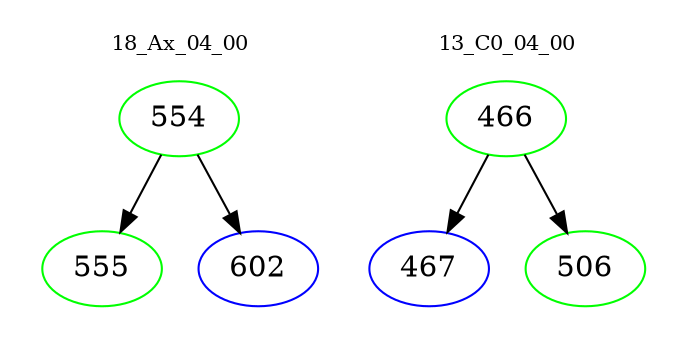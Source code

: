 digraph{
subgraph cluster_0 {
color = white
label = "18_Ax_04_00";
fontsize=10;
T0_554 [label="554", color="green"]
T0_554 -> T0_555 [color="black"]
T0_555 [label="555", color="green"]
T0_554 -> T0_602 [color="black"]
T0_602 [label="602", color="blue"]
}
subgraph cluster_1 {
color = white
label = "13_C0_04_00";
fontsize=10;
T1_466 [label="466", color="green"]
T1_466 -> T1_467 [color="black"]
T1_467 [label="467", color="blue"]
T1_466 -> T1_506 [color="black"]
T1_506 [label="506", color="green"]
}
}
